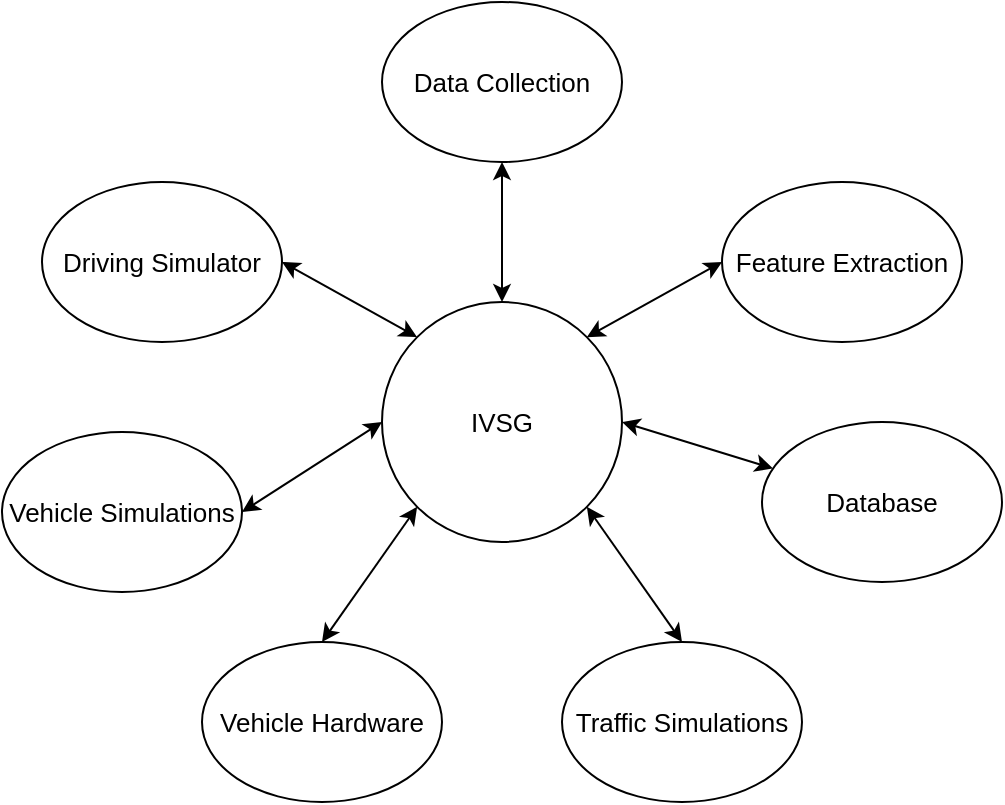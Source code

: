 <mxfile version="13.3.5" type="google"><diagram id="ZLsFUcmRDCV2NCQ9io9K" name="Page-1"><mxGraphModel dx="1422" dy="751" grid="1" gridSize="10" guides="1" tooltips="1" connect="1" arrows="1" fold="1" page="1" pageScale="1" pageWidth="1100" pageHeight="850" math="0" shadow="0"><root><mxCell id="0"/><mxCell id="1" parent="0"/><mxCell id="pm-dvoY9opzhl1pEBU5N-2" value="&lt;font style=&quot;font-size: 13px&quot;&gt;Database&lt;/font&gt;" style="ellipse;whiteSpace=wrap;html=1;" parent="1" vertex="1"><mxGeometry x="670" y="420" width="120" height="80" as="geometry"/></mxCell><mxCell id="pm-dvoY9opzhl1pEBU5N-3" value="&lt;font style=&quot;font-size: 13px&quot;&gt;Vehicle Hardware&lt;/font&gt;" style="ellipse;whiteSpace=wrap;html=1;" parent="1" vertex="1"><mxGeometry x="390" y="530" width="120" height="80" as="geometry"/></mxCell><mxCell id="pm-dvoY9opzhl1pEBU5N-4" value="&lt;font style=&quot;font-size: 13px&quot;&gt;Vehicle Simulations&lt;/font&gt;" style="ellipse;whiteSpace=wrap;html=1;" parent="1" vertex="1"><mxGeometry x="290" y="425" width="120" height="80" as="geometry"/></mxCell><mxCell id="pm-dvoY9opzhl1pEBU5N-5" value="&lt;font style=&quot;font-size: 13px&quot;&gt;Feature Extraction&lt;/font&gt;" style="ellipse;whiteSpace=wrap;html=1;" parent="1" vertex="1"><mxGeometry x="650" y="300" width="120" height="80" as="geometry"/></mxCell><mxCell id="pm-dvoY9opzhl1pEBU5N-6" value="&lt;font style=&quot;font-size: 13px&quot;&gt;Data Collection&lt;/font&gt;" style="ellipse;whiteSpace=wrap;html=1;" parent="1" vertex="1"><mxGeometry x="480" y="210" width="120" height="80" as="geometry"/></mxCell><mxCell id="pm-dvoY9opzhl1pEBU5N-7" value="&lt;font style=&quot;font-size: 13px&quot;&gt;Traffic Simulations&lt;/font&gt;" style="ellipse;whiteSpace=wrap;html=1;" parent="1" vertex="1"><mxGeometry x="570" y="530" width="120" height="80" as="geometry"/></mxCell><mxCell id="pm-dvoY9opzhl1pEBU5N-8" value="&lt;font style=&quot;font-size: 13px&quot;&gt;Driving Simulator&lt;/font&gt;" style="ellipse;whiteSpace=wrap;html=1;" parent="1" vertex="1"><mxGeometry x="310" y="300" width="120" height="80" as="geometry"/></mxCell><mxCell id="pm-dvoY9opzhl1pEBU5N-9" value="&lt;font style=&quot;font-size: 13px&quot;&gt;IVSG&lt;/font&gt;" style="ellipse;whiteSpace=wrap;html=1;aspect=fixed;" parent="1" vertex="1"><mxGeometry x="480" y="360" width="120" height="120" as="geometry"/></mxCell><mxCell id="pm-dvoY9opzhl1pEBU5N-11" value="" style="endArrow=classic;startArrow=classic;html=1;exitX=0.5;exitY=0;exitDx=0;exitDy=0;entryX=0.5;entryY=1;entryDx=0;entryDy=0;" parent="1" source="pm-dvoY9opzhl1pEBU5N-9" target="pm-dvoY9opzhl1pEBU5N-6" edge="1"><mxGeometry width="50" height="50" relative="1" as="geometry"><mxPoint x="520" y="430" as="sourcePoint"/><mxPoint x="570" y="380" as="targetPoint"/></mxGeometry></mxCell><mxCell id="pm-dvoY9opzhl1pEBU5N-12" value="" style="endArrow=classic;startArrow=classic;html=1;exitX=1;exitY=0.5;exitDx=0;exitDy=0;entryX=0;entryY=0;entryDx=0;entryDy=0;" parent="1" source="pm-dvoY9opzhl1pEBU5N-8" target="pm-dvoY9opzhl1pEBU5N-9" edge="1"><mxGeometry width="50" height="50" relative="1" as="geometry"><mxPoint x="520" y="430" as="sourcePoint"/><mxPoint x="570" y="380" as="targetPoint"/></mxGeometry></mxCell><mxCell id="pm-dvoY9opzhl1pEBU5N-13" value="" style="endArrow=classic;startArrow=classic;html=1;exitX=0;exitY=0.5;exitDx=0;exitDy=0;entryX=1;entryY=0;entryDx=0;entryDy=0;" parent="1" source="pm-dvoY9opzhl1pEBU5N-5" target="pm-dvoY9opzhl1pEBU5N-9" edge="1"><mxGeometry width="50" height="50" relative="1" as="geometry"><mxPoint x="430" y="350" as="sourcePoint"/><mxPoint x="507.574" y="387.574" as="targetPoint"/></mxGeometry></mxCell><mxCell id="pm-dvoY9opzhl1pEBU5N-14" value="" style="endArrow=classic;startArrow=classic;html=1;exitX=0;exitY=0.5;exitDx=0;exitDy=0;entryX=1;entryY=0.5;entryDx=0;entryDy=0;" parent="1" source="pm-dvoY9opzhl1pEBU5N-9" target="pm-dvoY9opzhl1pEBU5N-4" edge="1"><mxGeometry width="50" height="50" relative="1" as="geometry"><mxPoint x="520" y="430" as="sourcePoint"/><mxPoint x="570" y="380" as="targetPoint"/></mxGeometry></mxCell><mxCell id="pm-dvoY9opzhl1pEBU5N-15" value="" style="endArrow=classic;startArrow=classic;html=1;entryX=1;entryY=0.5;entryDx=0;entryDy=0;" parent="1" source="pm-dvoY9opzhl1pEBU5N-2" target="pm-dvoY9opzhl1pEBU5N-9" edge="1"><mxGeometry width="50" height="50" relative="1" as="geometry"><mxPoint x="507.574" y="472.426" as="sourcePoint"/><mxPoint x="430" y="475" as="targetPoint"/></mxGeometry></mxCell><mxCell id="pm-dvoY9opzhl1pEBU5N-16" value="" style="endArrow=classic;startArrow=classic;html=1;entryX=1;entryY=1;entryDx=0;entryDy=0;exitX=0.5;exitY=0;exitDx=0;exitDy=0;" parent="1" source="pm-dvoY9opzhl1pEBU5N-7" target="pm-dvoY9opzhl1pEBU5N-9" edge="1"><mxGeometry width="50" height="50" relative="1" as="geometry"><mxPoint x="676.334" y="452.111" as="sourcePoint"/><mxPoint x="610" y="430" as="targetPoint"/></mxGeometry></mxCell><mxCell id="pm-dvoY9opzhl1pEBU5N-17" value="" style="endArrow=classic;startArrow=classic;html=1;entryX=0;entryY=1;entryDx=0;entryDy=0;exitX=0.5;exitY=0;exitDx=0;exitDy=0;" parent="1" source="pm-dvoY9opzhl1pEBU5N-3" target="pm-dvoY9opzhl1pEBU5N-9" edge="1"><mxGeometry width="50" height="50" relative="1" as="geometry"><mxPoint x="640" y="550" as="sourcePoint"/><mxPoint x="592.426" y="472.426" as="targetPoint"/></mxGeometry></mxCell></root></mxGraphModel></diagram></mxfile>